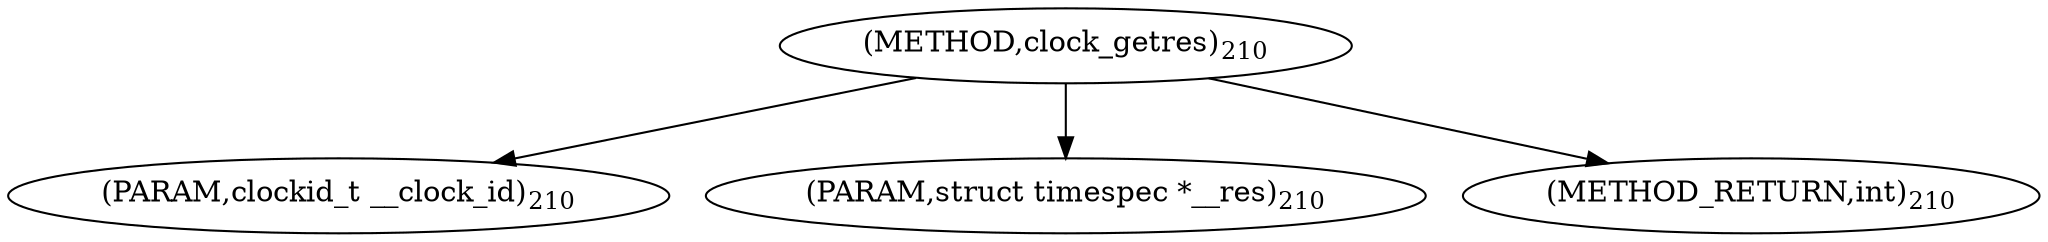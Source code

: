 digraph "clock_getres" {  
"7969" [label = <(METHOD,clock_getres)<SUB>210</SUB>> ]
"7970" [label = <(PARAM,clockid_t __clock_id)<SUB>210</SUB>> ]
"7971" [label = <(PARAM,struct timespec *__res)<SUB>210</SUB>> ]
"7972" [label = <(METHOD_RETURN,int)<SUB>210</SUB>> ]
  "7969" -> "7970" 
  "7969" -> "7971" 
  "7969" -> "7972" 
}
